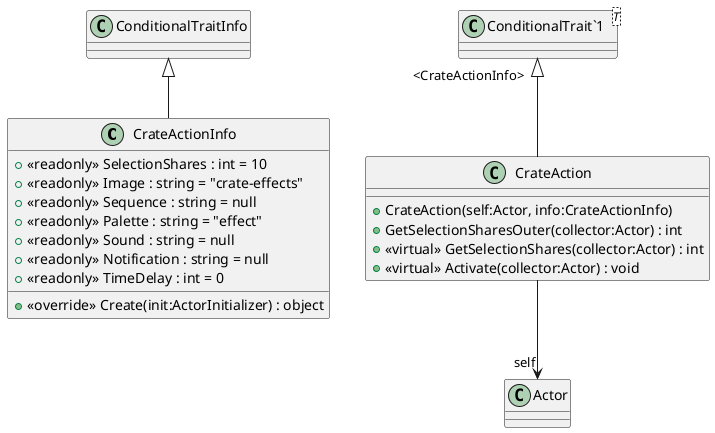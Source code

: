 @startuml
class CrateActionInfo {
    + <<readonly>> SelectionShares : int = 10
    + <<readonly>> Image : string = "crate-effects"
    + <<readonly>> Sequence : string = null
    + <<readonly>> Palette : string = "effect"
    + <<readonly>> Sound : string = null
    + <<readonly>> Notification : string = null
    + <<readonly>> TimeDelay : int = 0
    + <<override>> Create(init:ActorInitializer) : object
}
class CrateAction {
    + CrateAction(self:Actor, info:CrateActionInfo)
    + GetSelectionSharesOuter(collector:Actor) : int
    + <<virtual>> GetSelectionShares(collector:Actor) : int
    + <<virtual>> Activate(collector:Actor) : void
}
class "ConditionalTrait`1"<T> {
}
ConditionalTraitInfo <|-- CrateActionInfo
"ConditionalTrait`1" "<CrateActionInfo>" <|-- CrateAction
CrateAction --> "self" Actor
@enduml
